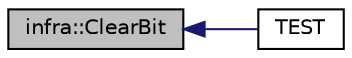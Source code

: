 digraph "infra::ClearBit"
{
 // INTERACTIVE_SVG=YES
  edge [fontname="Helvetica",fontsize="10",labelfontname="Helvetica",labelfontsize="10"];
  node [fontname="Helvetica",fontsize="10",shape=record];
  rankdir="LR";
  Node75 [label="infra::ClearBit",height=0.2,width=0.4,color="black", fillcolor="grey75", style="filled", fontcolor="black"];
  Node75 -> Node76 [dir="back",color="midnightblue",fontsize="10",style="solid",fontname="Helvetica"];
  Node76 [label="TEST",height=0.2,width=0.4,color="black", fillcolor="white", style="filled",URL="$d7/d4f/_test_bit_logic_8cpp.html#a0f82e6ac7766052c991e75c397104ced"];
}
